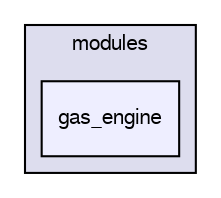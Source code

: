 digraph "sw/airborne/modules/gas_engine" {
  compound=true
  node [ fontsize="10", fontname="FreeSans"];
  edge [ labelfontsize="10", labelfontname="FreeSans"];
  subgraph clusterdir_c2abcdd6ccb39c3582929c0e3f5651c2 {
    graph [ bgcolor="#ddddee", pencolor="black", label="modules" fontname="FreeSans", fontsize="10", URL="dir_c2abcdd6ccb39c3582929c0e3f5651c2.html"]
  dir_7484711c0a9b71cf5eefae5b984f174b [shape=box, label="gas_engine", style="filled", fillcolor="#eeeeff", pencolor="black", URL="dir_7484711c0a9b71cf5eefae5b984f174b.html"];
  }
}
